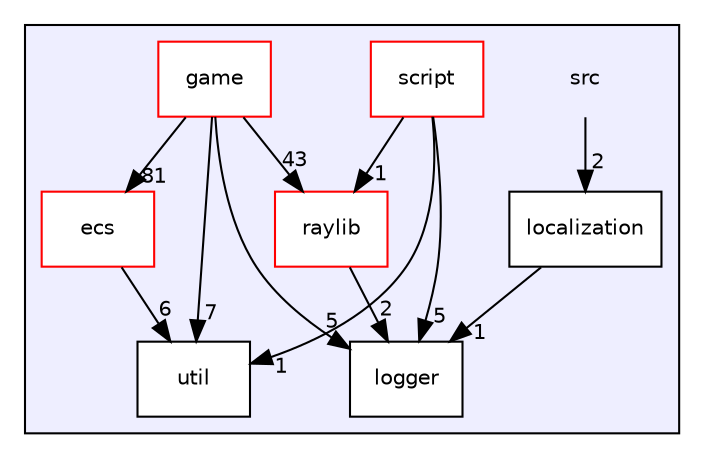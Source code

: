 digraph "src" {
  compound=true
  node [ fontsize="10", fontname="Helvetica"];
  edge [ labelfontsize="10", labelfontname="Helvetica"];
  subgraph clusterdir_68267d1309a1af8e8297ef4c3efbcdba {
    graph [ bgcolor="#eeeeff", pencolor="black", label="" URL="dir_68267d1309a1af8e8297ef4c3efbcdba.html"];
    dir_68267d1309a1af8e8297ef4c3efbcdba [shape=plaintext label="src"];
    dir_ddca5f149c4ce13074f28b270e950ba9 [shape=box label="ecs" color="red" fillcolor="white" style="filled" URL="dir_ddca5f149c4ce13074f28b270e950ba9.html"];
    dir_1699be727a800b1d059c6f7f2b91d2ee [shape=box label="game" color="red" fillcolor="white" style="filled" URL="dir_1699be727a800b1d059c6f7f2b91d2ee.html"];
    dir_502e2e551a70cf7978464aef90fcfcf1 [shape=box label="localization" color="black" fillcolor="white" style="filled" URL="dir_502e2e551a70cf7978464aef90fcfcf1.html"];
    dir_ffde1fbcaa8d6b0d34e29c3bddf7a801 [shape=box label="logger" color="black" fillcolor="white" style="filled" URL="dir_ffde1fbcaa8d6b0d34e29c3bddf7a801.html"];
    dir_d4cc5f0b3cfddd1b0952a9e00053f649 [shape=box label="raylib" color="red" fillcolor="white" style="filled" URL="dir_d4cc5f0b3cfddd1b0952a9e00053f649.html"];
    dir_fe414d616bd0c4668e6515f48824338f [shape=box label="script" color="red" fillcolor="white" style="filled" URL="dir_fe414d616bd0c4668e6515f48824338f.html"];
    dir_b7878ad5ecbf2506f4125b9d34c97e45 [shape=box label="util" color="black" fillcolor="white" style="filled" URL="dir_b7878ad5ecbf2506f4125b9d34c97e45.html"];
  }
  dir_68267d1309a1af8e8297ef4c3efbcdba->dir_502e2e551a70cf7978464aef90fcfcf1 [headlabel="2", labeldistance=1.5 headhref="dir_000000_000022.html"];
  dir_fe414d616bd0c4668e6515f48824338f->dir_b7878ad5ecbf2506f4125b9d34c97e45 [headlabel="1", labeldistance=1.5 headhref="dir_000024_000026.html"];
  dir_fe414d616bd0c4668e6515f48824338f->dir_ffde1fbcaa8d6b0d34e29c3bddf7a801 [headlabel="5", labeldistance=1.5 headhref="dir_000024_000023.html"];
  dir_fe414d616bd0c4668e6515f48824338f->dir_d4cc5f0b3cfddd1b0952a9e00053f649 [headlabel="1", labeldistance=1.5 headhref="dir_000024_000010.html"];
  dir_ddca5f149c4ce13074f28b270e950ba9->dir_b7878ad5ecbf2506f4125b9d34c97e45 [headlabel="6", labeldistance=1.5 headhref="dir_000001_000026.html"];
  dir_d4cc5f0b3cfddd1b0952a9e00053f649->dir_ffde1fbcaa8d6b0d34e29c3bddf7a801 [headlabel="2", labeldistance=1.5 headhref="dir_000010_000023.html"];
  dir_502e2e551a70cf7978464aef90fcfcf1->dir_ffde1fbcaa8d6b0d34e29c3bddf7a801 [headlabel="1", labeldistance=1.5 headhref="dir_000022_000023.html"];
  dir_1699be727a800b1d059c6f7f2b91d2ee->dir_b7878ad5ecbf2506f4125b9d34c97e45 [headlabel="7", labeldistance=1.5 headhref="dir_000007_000026.html"];
  dir_1699be727a800b1d059c6f7f2b91d2ee->dir_ffde1fbcaa8d6b0d34e29c3bddf7a801 [headlabel="5", labeldistance=1.5 headhref="dir_000007_000023.html"];
  dir_1699be727a800b1d059c6f7f2b91d2ee->dir_ddca5f149c4ce13074f28b270e950ba9 [headlabel="81", labeldistance=1.5 headhref="dir_000007_000001.html"];
  dir_1699be727a800b1d059c6f7f2b91d2ee->dir_d4cc5f0b3cfddd1b0952a9e00053f649 [headlabel="43", labeldistance=1.5 headhref="dir_000007_000010.html"];
}
